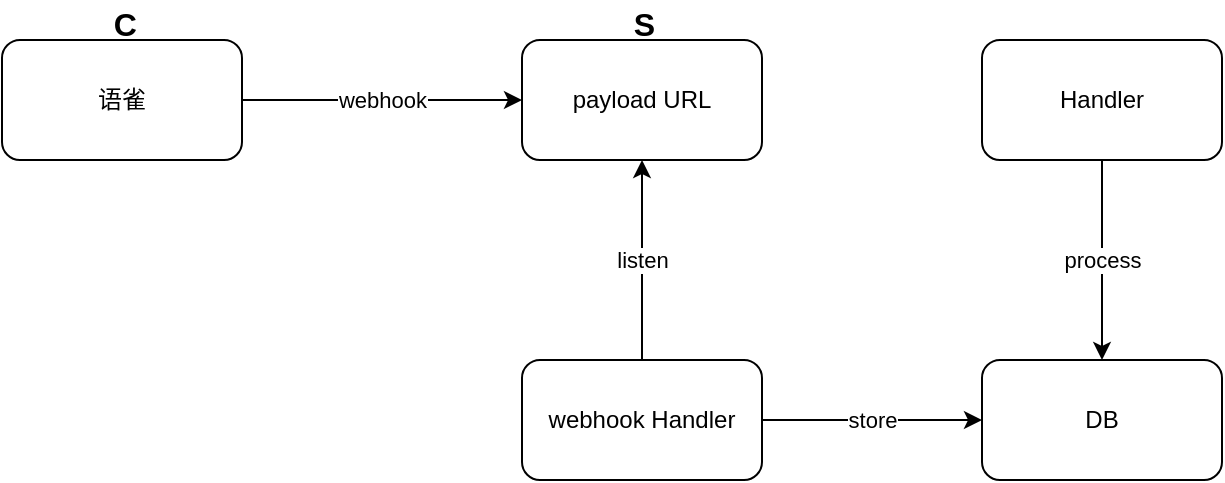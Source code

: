 <mxfile version="10.7.7" type="github"><diagram id="18QPT6FmWcZ34Z8XStF9" name="Page-1"><mxGraphModel dx="918" dy="616" grid="1" gridSize="10" guides="1" tooltips="1" connect="1" arrows="1" fold="1" page="1" pageScale="1" pageWidth="827" pageHeight="1169" math="0" shadow="0"><root><mxCell id="0"/><mxCell id="1" parent="0"/><mxCell id="gIwRneA52KPlWOwc2Vcd-5" value="webhook" style="edgeStyle=orthogonalEdgeStyle;rounded=0;orthogonalLoop=1;jettySize=auto;html=1;exitX=1;exitY=0.5;exitDx=0;exitDy=0;entryX=0;entryY=0.5;entryDx=0;entryDy=0;" edge="1" parent="1" source="gIwRneA52KPlWOwc2Vcd-1" target="gIwRneA52KPlWOwc2Vcd-3"><mxGeometry relative="1" as="geometry"/></mxCell><mxCell id="gIwRneA52KPlWOwc2Vcd-1" value="语雀" style="rounded=1;whiteSpace=wrap;html=1;" vertex="1" parent="1"><mxGeometry x="160" y="120" width="120" height="60" as="geometry"/></mxCell><mxCell id="gIwRneA52KPlWOwc2Vcd-2" value="&lt;font style=&quot;font-size: 16px&quot;&gt;&lt;b&gt;&amp;nbsp; C&lt;/b&gt;&lt;/font&gt;" style="text;html=1;resizable=0;points=[];autosize=1;align=left;verticalAlign=top;spacingTop=-4;" vertex="1" parent="1"><mxGeometry x="205" y="100" width="40" height="20" as="geometry"/></mxCell><mxCell id="gIwRneA52KPlWOwc2Vcd-3" value="payload URL" style="rounded=1;whiteSpace=wrap;html=1;" vertex="1" parent="1"><mxGeometry x="420" y="120" width="120" height="60" as="geometry"/></mxCell><mxCell id="gIwRneA52KPlWOwc2Vcd-4" value="&lt;font style=&quot;font-size: 16px&quot;&gt;&lt;b&gt;&amp;nbsp; S&lt;/b&gt;&lt;/font&gt;" style="text;html=1;resizable=0;points=[];autosize=1;align=left;verticalAlign=top;spacingTop=-4;" vertex="1" parent="1"><mxGeometry x="465" y="100" width="40" height="20" as="geometry"/></mxCell><mxCell id="gIwRneA52KPlWOwc2Vcd-8" value="listen" style="edgeStyle=orthogonalEdgeStyle;rounded=0;orthogonalLoop=1;jettySize=auto;html=1;exitX=0.5;exitY=0;exitDx=0;exitDy=0;entryX=0.5;entryY=1;entryDx=0;entryDy=0;" edge="1" parent="1" source="gIwRneA52KPlWOwc2Vcd-7" target="gIwRneA52KPlWOwc2Vcd-3"><mxGeometry relative="1" as="geometry"/></mxCell><mxCell id="gIwRneA52KPlWOwc2Vcd-10" value="store" style="edgeStyle=orthogonalEdgeStyle;rounded=0;orthogonalLoop=1;jettySize=auto;html=1;exitX=1;exitY=0.5;exitDx=0;exitDy=0;entryX=0;entryY=0.5;entryDx=0;entryDy=0;" edge="1" parent="1" source="gIwRneA52KPlWOwc2Vcd-7" target="gIwRneA52KPlWOwc2Vcd-9"><mxGeometry relative="1" as="geometry"/></mxCell><mxCell id="gIwRneA52KPlWOwc2Vcd-7" value="webhook Handler" style="rounded=1;whiteSpace=wrap;html=1;" vertex="1" parent="1"><mxGeometry x="420" y="280" width="120" height="60" as="geometry"/></mxCell><mxCell id="gIwRneA52KPlWOwc2Vcd-9" value="DB" style="rounded=1;whiteSpace=wrap;html=1;" vertex="1" parent="1"><mxGeometry x="650" y="280" width="120" height="60" as="geometry"/></mxCell><mxCell id="gIwRneA52KPlWOwc2Vcd-12" value="&lt;span&gt;process&lt;/span&gt;" style="edgeStyle=orthogonalEdgeStyle;rounded=0;orthogonalLoop=1;jettySize=auto;html=1;exitX=0.5;exitY=1;exitDx=0;exitDy=0;" edge="1" parent="1" source="gIwRneA52KPlWOwc2Vcd-11" target="gIwRneA52KPlWOwc2Vcd-9"><mxGeometry relative="1" as="geometry"/></mxCell><mxCell id="gIwRneA52KPlWOwc2Vcd-11" value="Handler" style="rounded=1;whiteSpace=wrap;html=1;" vertex="1" parent="1"><mxGeometry x="650" y="120" width="120" height="60" as="geometry"/></mxCell></root></mxGraphModel></diagram></mxfile>